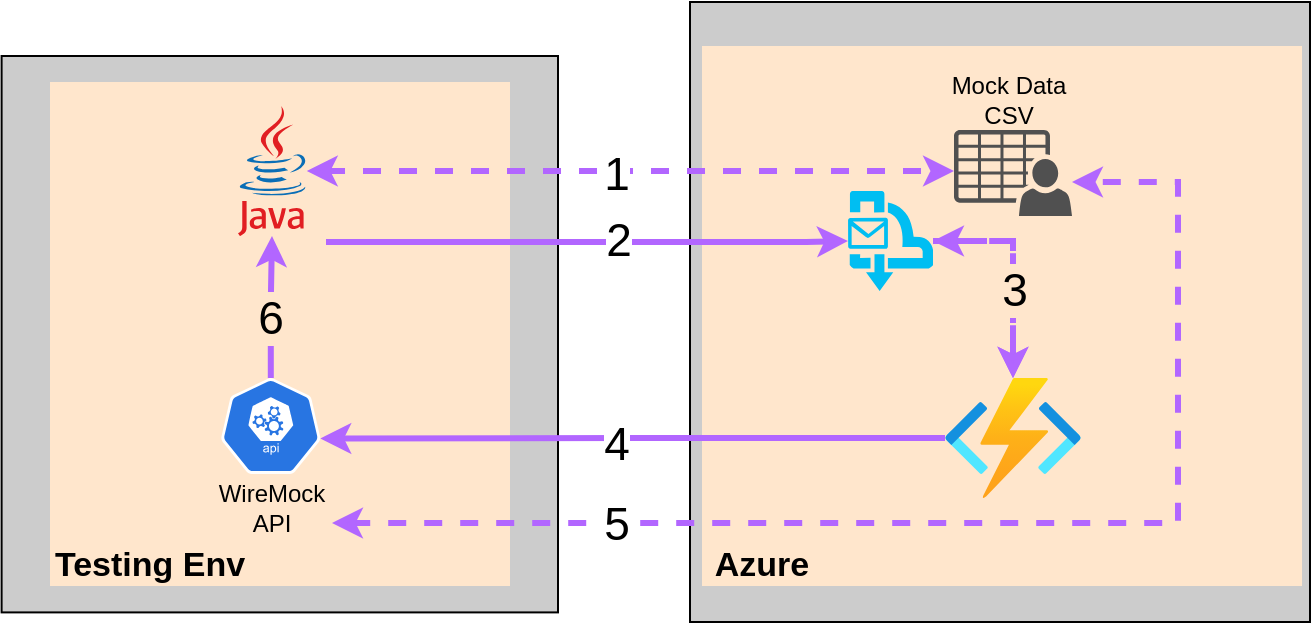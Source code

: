 <mxfile version="17.2.4" type="device"><diagram id="PGKEgdyNSTnXqLKaNV00" name="Page-1"><mxGraphModel dx="1102" dy="929" grid="1" gridSize="10" guides="1" tooltips="1" connect="1" arrows="1" fold="1" page="1" pageScale="1" pageWidth="1200" pageHeight="1920" math="0" shadow="0"><root><mxCell id="0"/><mxCell id="1" parent="0"/><mxCell id="qsO-doXxonj63iRE8oMM-32" value="" style="whiteSpace=wrap;html=1;aspect=fixed;shadow=0;glass=0;strokeColor=default;fillColor=#CCCCCC;" parent="1" vertex="1"><mxGeometry x="586" y="210" width="310" height="310" as="geometry"/></mxCell><mxCell id="qsO-doXxonj63iRE8oMM-30" value="" style="whiteSpace=wrap;html=1;aspect=fixed;shadow=0;glass=0;strokeColor=default;fillColor=#CCCCCC;" parent="1" vertex="1"><mxGeometry x="241.8" y="237" width="278.2" height="278.2" as="geometry"/></mxCell><mxCell id="qsO-doXxonj63iRE8oMM-27" value="" style="rounded=0;whiteSpace=wrap;html=1;shadow=0;glass=0;strokeColor=none;fillColor=#ffe6cc;" parent="1" vertex="1"><mxGeometry x="592" y="232" width="300" height="270" as="geometry"/></mxCell><mxCell id="qsO-doXxonj63iRE8oMM-28" value="Mock Data CSV" style="text;html=1;strokeColor=none;fillColor=none;align=center;verticalAlign=middle;whiteSpace=wrap;rounded=0;shadow=1;glass=0;" parent="1" vertex="1"><mxGeometry x="707.5" y="244" width="75" height="30" as="geometry"/></mxCell><mxCell id="qsO-doXxonj63iRE8oMM-29" value="" style="sketch=0;pointerEvents=1;shadow=0;dashed=0;html=1;strokeColor=none;fillColor=#505050;labelPosition=center;verticalLabelPosition=bottom;verticalAlign=top;outlineConnect=0;align=center;shape=mxgraph.office.users.csv_file;" parent="1" vertex="1"><mxGeometry x="718" y="274" width="59" height="43" as="geometry"/></mxCell><mxCell id="qsO-doXxonj63iRE8oMM-31" value="" style="rounded=0;whiteSpace=wrap;html=1;shadow=0;glass=0;strokeColor=none;fillColor=#ffe6cc;" parent="1" vertex="1"><mxGeometry x="266" y="250" width="230" height="252" as="geometry"/></mxCell><mxCell id="qsO-doXxonj63iRE8oMM-44" style="edgeStyle=orthogonalEdgeStyle;rounded=0;orthogonalLoop=1;jettySize=auto;html=1;entryX=0.995;entryY=0.63;entryDx=0;entryDy=0;entryPerimeter=0;fontSize=17;strokeColor=#B266FF;strokeWidth=3;" parent="1" source="qsO-doXxonj63iRE8oMM-33" target="qsO-doXxonj63iRE8oMM-42" edge="1"><mxGeometry relative="1" as="geometry"/></mxCell><mxCell id="qsO-doXxonj63iRE8oMM-54" value="4" style="edgeLabel;html=1;align=center;verticalAlign=middle;resizable=0;points=[];fontSize=23;" parent="qsO-doXxonj63iRE8oMM-44" vertex="1" connectable="0"><mxGeometry x="0.053" y="3" relative="1" as="geometry"><mxPoint as="offset"/></mxGeometry></mxCell><mxCell id="qsO-doXxonj63iRE8oMM-33" value="" style="aspect=fixed;html=1;points=[];align=center;image;fontSize=12;image=img/lib/azure2/compute/Function_Apps.svg;imageBackground=none;" parent="1" vertex="1"><mxGeometry x="713.5" y="398" width="68" height="60" as="geometry"/></mxCell><mxCell id="qsO-doXxonj63iRE8oMM-37" value="&lt;b&gt;&lt;font style=&quot;font-size: 17px&quot;&gt;Azure&lt;/font&gt;&lt;/b&gt;" style="text;html=1;strokeColor=none;fillColor=none;align=center;verticalAlign=middle;whiteSpace=wrap;rounded=0;shadow=0;glass=0;" parent="1" vertex="1"><mxGeometry x="592" y="477" width="60" height="30" as="geometry"/></mxCell><mxCell id="qsO-doXxonj63iRE8oMM-39" value="" style="edgeStyle=orthogonalEdgeStyle;rounded=0;orthogonalLoop=1;jettySize=auto;html=1;dashed=1;fontSize=11;strokeColor=#B266FF;strokeWidth=3;startArrow=classic;" parent="1" source="qsO-doXxonj63iRE8oMM-72" target="qsO-doXxonj63iRE8oMM-29" edge="1"><mxGeometry relative="1" as="geometry"><mxPoint x="425.6" y="303" as="sourcePoint"/><mxPoint x="712" y="303.0" as="targetPoint"/><Array as="points"><mxPoint x="670" y="295"/><mxPoint x="670" y="295"/></Array></mxGeometry></mxCell><mxCell id="qsO-doXxonj63iRE8oMM-48" style="edgeStyle=orthogonalEdgeStyle;rounded=0;orthogonalLoop=1;jettySize=auto;html=1;entryX=0;entryY=0.5;entryDx=0;entryDy=0;entryPerimeter=0;shadow=0;fontSize=17;strokeColor=#B266FF;strokeWidth=3;" parent="1" target="qsO-doXxonj63iRE8oMM-47" edge="1"><mxGeometry relative="1" as="geometry"><mxPoint x="404" y="330" as="sourcePoint"/><Array as="points"><mxPoint x="644" y="330"/></Array></mxGeometry></mxCell><mxCell id="qsO-doXxonj63iRE8oMM-52" value="2" style="edgeLabel;html=1;align=center;verticalAlign=middle;resizable=0;points=[];fontSize=23;" parent="qsO-doXxonj63iRE8oMM-48" vertex="1" connectable="0"><mxGeometry x="0.222" y="1" relative="1" as="geometry"><mxPoint x="-14" as="offset"/></mxGeometry></mxCell><mxCell id="qsO-doXxonj63iRE8oMM-56" style="edgeStyle=orthogonalEdgeStyle;rounded=0;orthogonalLoop=1;jettySize=auto;html=1;exitX=1;exitY=0.75;exitDx=0;exitDy=0;shadow=0;fontSize=11;strokeColor=#B266FF;strokeWidth=3;dashed=1;startArrow=classic;" parent="1" source="qsO-doXxonj63iRE8oMM-40" target="qsO-doXxonj63iRE8oMM-29" edge="1"><mxGeometry relative="1" as="geometry"><Array as="points"><mxPoint x="830" y="471"/><mxPoint x="830" y="300"/></Array></mxGeometry></mxCell><mxCell id="qsO-doXxonj63iRE8oMM-57" value="5" style="edgeLabel;html=1;align=center;verticalAlign=middle;resizable=0;points=[];fontSize=23;" parent="qsO-doXxonj63iRE8oMM-56" vertex="1" connectable="0"><mxGeometry x="-0.552" relative="1" as="geometry"><mxPoint x="-3" as="offset"/></mxGeometry></mxCell><mxCell id="qsO-doXxonj63iRE8oMM-40" value="WireMock API" style="text;html=1;strokeColor=none;fillColor=none;align=center;verticalAlign=middle;whiteSpace=wrap;rounded=0;shadow=0;glass=0;fontSize=12;" parent="1" vertex="1"><mxGeometry x="347" y="448" width="60" height="30" as="geometry"/></mxCell><mxCell id="qsO-doXxonj63iRE8oMM-41" value="&lt;b&gt;&lt;font style=&quot;font-size: 17px&quot;&gt;Testing Env&lt;/font&gt;&lt;/b&gt;" style="text;html=1;strokeColor=none;fillColor=none;align=center;verticalAlign=middle;whiteSpace=wrap;rounded=0;shadow=0;glass=0;" parent="1" vertex="1"><mxGeometry x="266" y="477" width="100" height="30" as="geometry"/></mxCell><mxCell id="qsO-doXxonj63iRE8oMM-43" style="edgeStyle=orthogonalEdgeStyle;rounded=0;orthogonalLoop=1;jettySize=auto;html=1;exitX=0.5;exitY=0;exitDx=0;exitDy=0;exitPerimeter=0;fontSize=17;strokeColor=#B266FF;strokeWidth=3;" parent="1" source="qsO-doXxonj63iRE8oMM-42" target="qsO-doXxonj63iRE8oMM-72" edge="1"><mxGeometry relative="1" as="geometry"><mxPoint x="377.2" y="323" as="targetPoint"/><Array as="points"><mxPoint x="376" y="360"/><mxPoint x="377" y="360"/></Array></mxGeometry></mxCell><mxCell id="qsO-doXxonj63iRE8oMM-55" value="6" style="edgeLabel;html=1;align=center;verticalAlign=middle;resizable=0;points=[];fontSize=23;labelBackgroundColor=#FFE6CC;" parent="qsO-doXxonj63iRE8oMM-43" vertex="1" connectable="0"><mxGeometry x="0.004" y="2" relative="1" as="geometry"><mxPoint x="1" y="6" as="offset"/></mxGeometry></mxCell><mxCell id="qsO-doXxonj63iRE8oMM-42" value="" style="sketch=0;html=1;dashed=0;whitespace=wrap;fillColor=#2875E2;strokeColor=#ffffff;points=[[0.005,0.63,0],[0.1,0.2,0],[0.9,0.2,0],[0.5,0,0],[0.995,0.63,0],[0.72,0.99,0],[0.5,1,0],[0.28,0.99,0]];shape=mxgraph.kubernetes.icon;prIcon=api" parent="1" vertex="1"><mxGeometry x="351.4" y="398" width="50" height="48" as="geometry"/></mxCell><mxCell id="qsO-doXxonj63iRE8oMM-73" value="" style="edgeStyle=orthogonalEdgeStyle;rounded=0;orthogonalLoop=1;jettySize=auto;html=1;shadow=0;dashed=1;fontSize=12;strokeColor=#B266FF;strokeWidth=3;" parent="1" source="qsO-doXxonj63iRE8oMM-47" target="qsO-doXxonj63iRE8oMM-33" edge="1"><mxGeometry relative="1" as="geometry"/></mxCell><mxCell id="qsO-doXxonj63iRE8oMM-49" style="edgeStyle=orthogonalEdgeStyle;rounded=0;orthogonalLoop=1;jettySize=auto;html=1;shadow=0;fontSize=11;strokeColor=#B266FF;strokeWidth=3;dashed=1;startArrow=classic;" parent="1" source="qsO-doXxonj63iRE8oMM-47" target="qsO-doXxonj63iRE8oMM-33" edge="1"><mxGeometry relative="1" as="geometry"/></mxCell><mxCell id="qsO-doXxonj63iRE8oMM-53" value="3" style="edgeLabel;html=1;align=center;verticalAlign=middle;resizable=0;points=[];fontSize=23;labelBackgroundColor=#FFE6CC;" parent="qsO-doXxonj63iRE8oMM-49" vertex="1" connectable="0"><mxGeometry x="0.099" relative="1" as="geometry"><mxPoint y="5" as="offset"/></mxGeometry></mxCell><mxCell id="qsO-doXxonj63iRE8oMM-47" value="" style="verticalLabelPosition=bottom;html=1;verticalAlign=top;align=center;strokeColor=none;fillColor=#00BEF2;shape=mxgraph.azure.service_bus_queues;pointerEvents=1;" parent="1" vertex="1"><mxGeometry x="665" y="304.5" width="42.5" height="50" as="geometry"/></mxCell><mxCell id="qsO-doXxonj63iRE8oMM-58" value="1" style="edgeLabel;html=1;align=center;verticalAlign=middle;resizable=0;points=[];fontSize=23;" parent="1" vertex="1" connectable="0"><mxGeometry x="548.996" y="295.5" as="geometry"/></mxCell><mxCell id="qsO-doXxonj63iRE8oMM-72" value="" style="dashed=0;outlineConnect=0;html=1;align=center;labelPosition=center;verticalLabelPosition=bottom;verticalAlign=top;shape=mxgraph.weblogos.java" parent="1" vertex="1"><mxGeometry x="360" y="262" width="34.4" height="65" as="geometry"/></mxCell></root></mxGraphModel></diagram></mxfile>